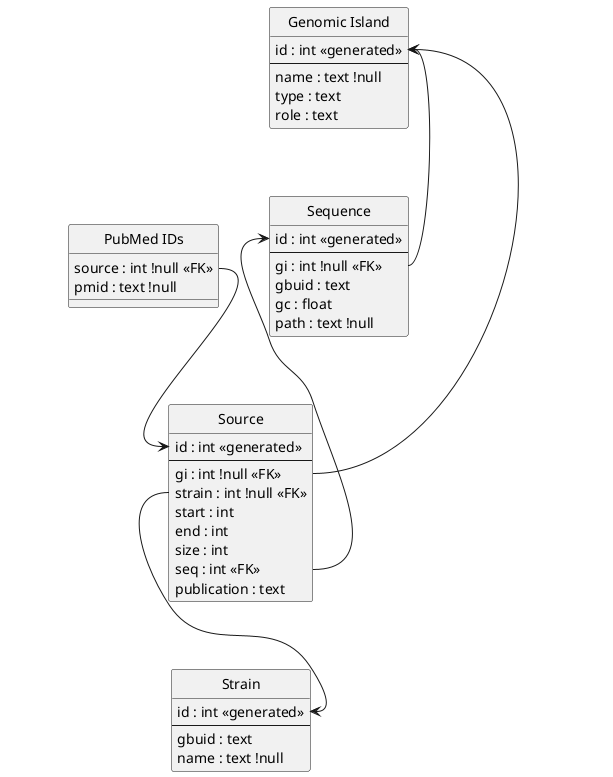 @startuml
hide circle

entity "Genomic Island" as gi {
    id : int <<generated>>
    --
    name : text !null
    type : text
    role : text
}

entity "Sequence" as seq {
    id : int <<generated>>
    --
    gi : int !null <<FK>>
    gbuid : text
    gc : float
    path : text !null
}

entity "Source" as src {
    id : int <<generated>>
    --
    gi : int !null <<FK>>
    strain : int !null <<FK>>
    start : int
    end : int
    size : int
    seq : int <<FK>>
    publication : text
}

entity "Strain" as strain {
    id : int <<generated>>
    --
    gbuid : text
    name : text !null
}

entity "PubMed IDs" as pmid {
    source : int !null <<FK>>
    pmid : text !null
}

gi -[hidden]- seq
gi -[hidden]- src
strain -[hidden]- src
seq -[hidden]- src
pmid -[hidden]- src

seq::gi --> gi::id
src::seq --> seq::id
src::gi --> gi::id
src::strain --> strain::id
pmid::source --> src::id
@enduml